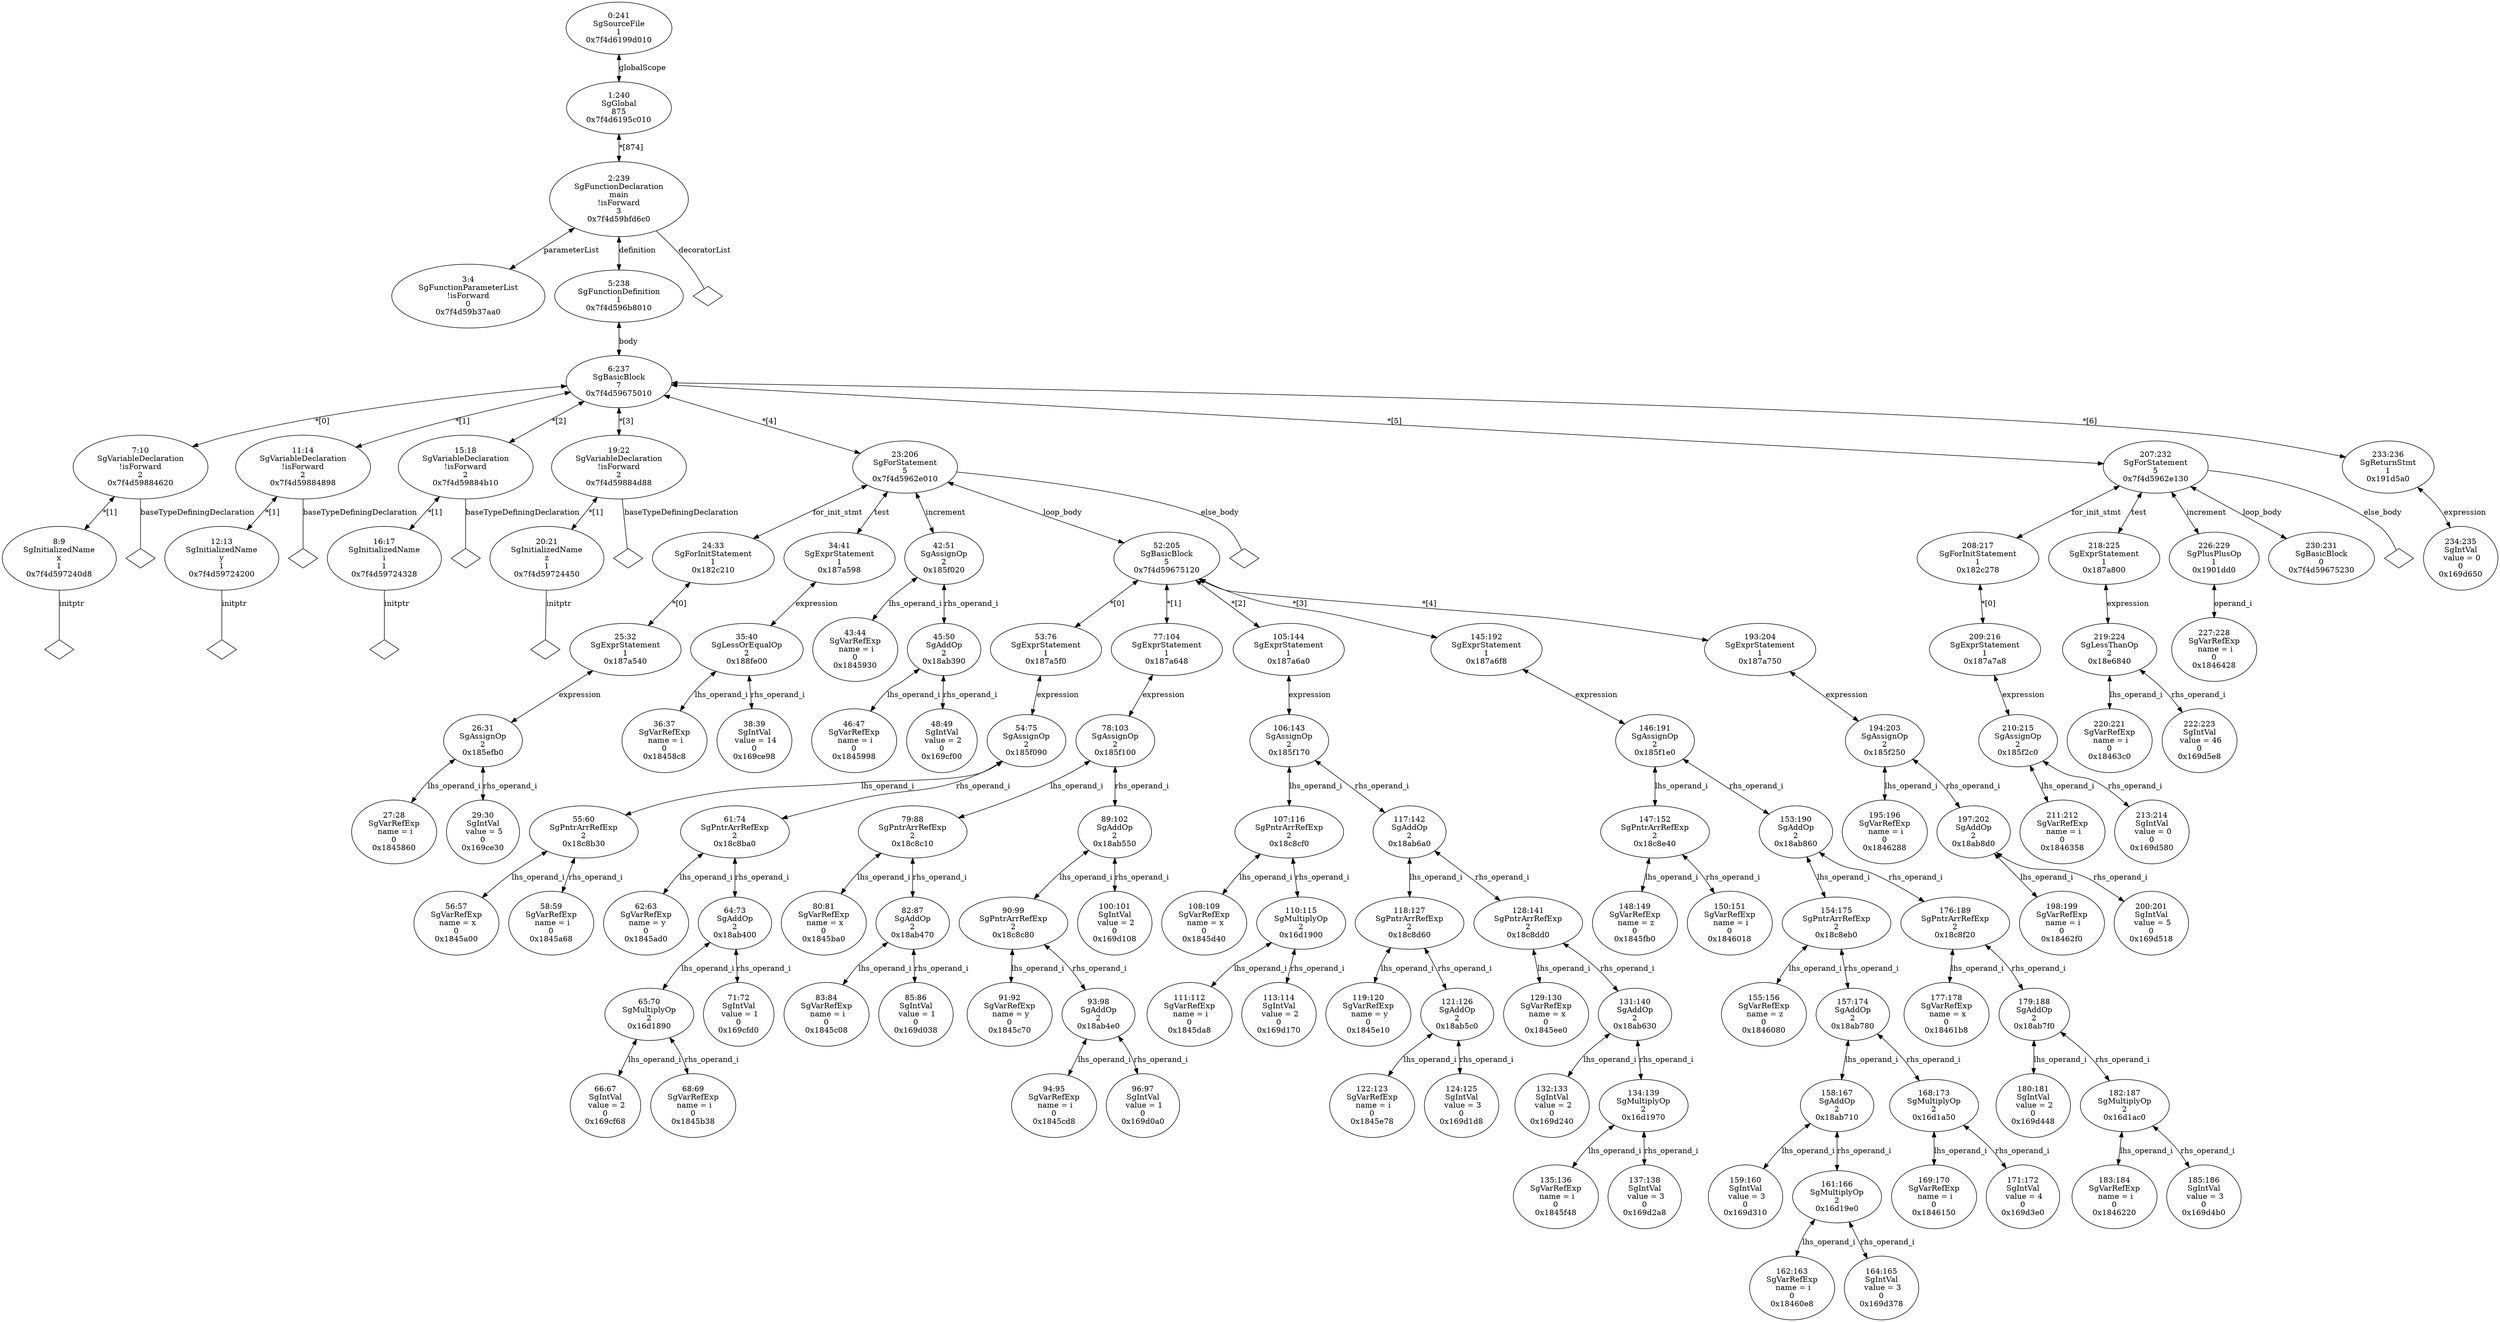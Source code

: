 digraph "G./in.c.dot" {
"0x7f4d59b37aa0"[label="3:4\nSgFunctionParameterList\n!isForward\n0\n0x7f4d59b37aa0\n" ];
"0x7f4d597240d8"[label="8:9\nSgInitializedName\nx\n1\n0x7f4d597240d8\n" ];
"0x7f4d597240d8" -> "0x7f4d597240d8__initptr__null"[label="initptr" dir=none ];
"0x7f4d597240d8__initptr__null"[label="" shape=diamond ];
"0x7f4d59884620"[label="7:10\nSgVariableDeclaration\n!isForward\n2\n0x7f4d59884620\n" ];
"0x7f4d59884620" -> "0x7f4d59884620__baseTypeDefiningDeclaration__null"[label="baseTypeDefiningDeclaration" dir=none ];
"0x7f4d59884620__baseTypeDefiningDeclaration__null"[label="" shape=diamond ];
"0x7f4d59884620" -> "0x7f4d597240d8"[label="*[1]" dir=both ];
"0x7f4d59724200"[label="12:13\nSgInitializedName\ny\n1\n0x7f4d59724200\n" ];
"0x7f4d59724200" -> "0x7f4d59724200__initptr__null"[label="initptr" dir=none ];
"0x7f4d59724200__initptr__null"[label="" shape=diamond ];
"0x7f4d59884898"[label="11:14\nSgVariableDeclaration\n!isForward\n2\n0x7f4d59884898\n" ];
"0x7f4d59884898" -> "0x7f4d59884898__baseTypeDefiningDeclaration__null"[label="baseTypeDefiningDeclaration" dir=none ];
"0x7f4d59884898__baseTypeDefiningDeclaration__null"[label="" shape=diamond ];
"0x7f4d59884898" -> "0x7f4d59724200"[label="*[1]" dir=both ];
"0x7f4d59724328"[label="16:17\nSgInitializedName\ni\n1\n0x7f4d59724328\n" ];
"0x7f4d59724328" -> "0x7f4d59724328__initptr__null"[label="initptr" dir=none ];
"0x7f4d59724328__initptr__null"[label="" shape=diamond ];
"0x7f4d59884b10"[label="15:18\nSgVariableDeclaration\n!isForward\n2\n0x7f4d59884b10\n" ];
"0x7f4d59884b10" -> "0x7f4d59884b10__baseTypeDefiningDeclaration__null"[label="baseTypeDefiningDeclaration" dir=none ];
"0x7f4d59884b10__baseTypeDefiningDeclaration__null"[label="" shape=diamond ];
"0x7f4d59884b10" -> "0x7f4d59724328"[label="*[1]" dir=both ];
"0x7f4d59724450"[label="20:21\nSgInitializedName\nz\n1\n0x7f4d59724450\n" ];
"0x7f4d59724450" -> "0x7f4d59724450__initptr__null"[label="initptr" dir=none ];
"0x7f4d59724450__initptr__null"[label="" shape=diamond ];
"0x7f4d59884d88"[label="19:22\nSgVariableDeclaration\n!isForward\n2\n0x7f4d59884d88\n" ];
"0x7f4d59884d88" -> "0x7f4d59884d88__baseTypeDefiningDeclaration__null"[label="baseTypeDefiningDeclaration" dir=none ];
"0x7f4d59884d88__baseTypeDefiningDeclaration__null"[label="" shape=diamond ];
"0x7f4d59884d88" -> "0x7f4d59724450"[label="*[1]" dir=both ];
"0x1845860"[label="27:28\nSgVarRefExp\n name = i\n0\n0x1845860\n" ];
"0x169ce30"[label="29:30\nSgIntVal\n value = 5\n0\n0x169ce30\n" ];
"0x185efb0"[label="26:31\nSgAssignOp\n2\n0x185efb0\n" ];
"0x185efb0" -> "0x1845860"[label="lhs_operand_i" dir=both ];
"0x185efb0" -> "0x169ce30"[label="rhs_operand_i" dir=both ];
"0x187a540"[label="25:32\nSgExprStatement\n1\n0x187a540\n" ];
"0x187a540" -> "0x185efb0"[label="expression" dir=both ];
"0x182c210"[label="24:33\nSgForInitStatement\n1\n0x182c210\n" ];
"0x182c210" -> "0x187a540"[label="*[0]" dir=both ];
"0x18458c8"[label="36:37\nSgVarRefExp\n name = i\n0\n0x18458c8\n" ];
"0x169ce98"[label="38:39\nSgIntVal\n value = 14\n0\n0x169ce98\n" ];
"0x188fe00"[label="35:40\nSgLessOrEqualOp\n2\n0x188fe00\n" ];
"0x188fe00" -> "0x18458c8"[label="lhs_operand_i" dir=both ];
"0x188fe00" -> "0x169ce98"[label="rhs_operand_i" dir=both ];
"0x187a598"[label="34:41\nSgExprStatement\n1\n0x187a598\n" ];
"0x187a598" -> "0x188fe00"[label="expression" dir=both ];
"0x1845930"[label="43:44\nSgVarRefExp\n name = i\n0\n0x1845930\n" ];
"0x1845998"[label="46:47\nSgVarRefExp\n name = i\n0\n0x1845998\n" ];
"0x169cf00"[label="48:49\nSgIntVal\n value = 2\n0\n0x169cf00\n" ];
"0x18ab390"[label="45:50\nSgAddOp\n2\n0x18ab390\n" ];
"0x18ab390" -> "0x1845998"[label="lhs_operand_i" dir=both ];
"0x18ab390" -> "0x169cf00"[label="rhs_operand_i" dir=both ];
"0x185f020"[label="42:51\nSgAssignOp\n2\n0x185f020\n" ];
"0x185f020" -> "0x1845930"[label="lhs_operand_i" dir=both ];
"0x185f020" -> "0x18ab390"[label="rhs_operand_i" dir=both ];
"0x1845a00"[label="56:57\nSgVarRefExp\n name = x\n0\n0x1845a00\n" ];
"0x1845a68"[label="58:59\nSgVarRefExp\n name = i\n0\n0x1845a68\n" ];
"0x18c8b30"[label="55:60\nSgPntrArrRefExp\n2\n0x18c8b30\n" ];
"0x18c8b30" -> "0x1845a00"[label="lhs_operand_i" dir=both ];
"0x18c8b30" -> "0x1845a68"[label="rhs_operand_i" dir=both ];
"0x1845ad0"[label="62:63\nSgVarRefExp\n name = y\n0\n0x1845ad0\n" ];
"0x169cf68"[label="66:67\nSgIntVal\n value = 2\n0\n0x169cf68\n" ];
"0x1845b38"[label="68:69\nSgVarRefExp\n name = i\n0\n0x1845b38\n" ];
"0x16d1890"[label="65:70\nSgMultiplyOp\n2\n0x16d1890\n" ];
"0x16d1890" -> "0x169cf68"[label="lhs_operand_i" dir=both ];
"0x16d1890" -> "0x1845b38"[label="rhs_operand_i" dir=both ];
"0x169cfd0"[label="71:72\nSgIntVal\n value = 1\n0\n0x169cfd0\n" ];
"0x18ab400"[label="64:73\nSgAddOp\n2\n0x18ab400\n" ];
"0x18ab400" -> "0x16d1890"[label="lhs_operand_i" dir=both ];
"0x18ab400" -> "0x169cfd0"[label="rhs_operand_i" dir=both ];
"0x18c8ba0"[label="61:74\nSgPntrArrRefExp\n2\n0x18c8ba0\n" ];
"0x18c8ba0" -> "0x1845ad0"[label="lhs_operand_i" dir=both ];
"0x18c8ba0" -> "0x18ab400"[label="rhs_operand_i" dir=both ];
"0x185f090"[label="54:75\nSgAssignOp\n2\n0x185f090\n" ];
"0x185f090" -> "0x18c8b30"[label="lhs_operand_i" dir=both ];
"0x185f090" -> "0x18c8ba0"[label="rhs_operand_i" dir=both ];
"0x187a5f0"[label="53:76\nSgExprStatement\n1\n0x187a5f0\n" ];
"0x187a5f0" -> "0x185f090"[label="expression" dir=both ];
"0x1845ba0"[label="80:81\nSgVarRefExp\n name = x\n0\n0x1845ba0\n" ];
"0x1845c08"[label="83:84\nSgVarRefExp\n name = i\n0\n0x1845c08\n" ];
"0x169d038"[label="85:86\nSgIntVal\n value = 1\n0\n0x169d038\n" ];
"0x18ab470"[label="82:87\nSgAddOp\n2\n0x18ab470\n" ];
"0x18ab470" -> "0x1845c08"[label="lhs_operand_i" dir=both ];
"0x18ab470" -> "0x169d038"[label="rhs_operand_i" dir=both ];
"0x18c8c10"[label="79:88\nSgPntrArrRefExp\n2\n0x18c8c10\n" ];
"0x18c8c10" -> "0x1845ba0"[label="lhs_operand_i" dir=both ];
"0x18c8c10" -> "0x18ab470"[label="rhs_operand_i" dir=both ];
"0x1845c70"[label="91:92\nSgVarRefExp\n name = y\n0\n0x1845c70\n" ];
"0x1845cd8"[label="94:95\nSgVarRefExp\n name = i\n0\n0x1845cd8\n" ];
"0x169d0a0"[label="96:97\nSgIntVal\n value = 1\n0\n0x169d0a0\n" ];
"0x18ab4e0"[label="93:98\nSgAddOp\n2\n0x18ab4e0\n" ];
"0x18ab4e0" -> "0x1845cd8"[label="lhs_operand_i" dir=both ];
"0x18ab4e0" -> "0x169d0a0"[label="rhs_operand_i" dir=both ];
"0x18c8c80"[label="90:99\nSgPntrArrRefExp\n2\n0x18c8c80\n" ];
"0x18c8c80" -> "0x1845c70"[label="lhs_operand_i" dir=both ];
"0x18c8c80" -> "0x18ab4e0"[label="rhs_operand_i" dir=both ];
"0x169d108"[label="100:101\nSgIntVal\n value = 2\n0\n0x169d108\n" ];
"0x18ab550"[label="89:102\nSgAddOp\n2\n0x18ab550\n" ];
"0x18ab550" -> "0x18c8c80"[label="lhs_operand_i" dir=both ];
"0x18ab550" -> "0x169d108"[label="rhs_operand_i" dir=both ];
"0x185f100"[label="78:103\nSgAssignOp\n2\n0x185f100\n" ];
"0x185f100" -> "0x18c8c10"[label="lhs_operand_i" dir=both ];
"0x185f100" -> "0x18ab550"[label="rhs_operand_i" dir=both ];
"0x187a648"[label="77:104\nSgExprStatement\n1\n0x187a648\n" ];
"0x187a648" -> "0x185f100"[label="expression" dir=both ];
"0x1845d40"[label="108:109\nSgVarRefExp\n name = x\n0\n0x1845d40\n" ];
"0x1845da8"[label="111:112\nSgVarRefExp\n name = i\n0\n0x1845da8\n" ];
"0x169d170"[label="113:114\nSgIntVal\n value = 2\n0\n0x169d170\n" ];
"0x16d1900"[label="110:115\nSgMultiplyOp\n2\n0x16d1900\n" ];
"0x16d1900" -> "0x1845da8"[label="lhs_operand_i" dir=both ];
"0x16d1900" -> "0x169d170"[label="rhs_operand_i" dir=both ];
"0x18c8cf0"[label="107:116\nSgPntrArrRefExp\n2\n0x18c8cf0\n" ];
"0x18c8cf0" -> "0x1845d40"[label="lhs_operand_i" dir=both ];
"0x18c8cf0" -> "0x16d1900"[label="rhs_operand_i" dir=both ];
"0x1845e10"[label="119:120\nSgVarRefExp\n name = y\n0\n0x1845e10\n" ];
"0x1845e78"[label="122:123\nSgVarRefExp\n name = i\n0\n0x1845e78\n" ];
"0x169d1d8"[label="124:125\nSgIntVal\n value = 3\n0\n0x169d1d8\n" ];
"0x18ab5c0"[label="121:126\nSgAddOp\n2\n0x18ab5c0\n" ];
"0x18ab5c0" -> "0x1845e78"[label="lhs_operand_i" dir=both ];
"0x18ab5c0" -> "0x169d1d8"[label="rhs_operand_i" dir=both ];
"0x18c8d60"[label="118:127\nSgPntrArrRefExp\n2\n0x18c8d60\n" ];
"0x18c8d60" -> "0x1845e10"[label="lhs_operand_i" dir=both ];
"0x18c8d60" -> "0x18ab5c0"[label="rhs_operand_i" dir=both ];
"0x1845ee0"[label="129:130\nSgVarRefExp\n name = x\n0\n0x1845ee0\n" ];
"0x169d240"[label="132:133\nSgIntVal\n value = 2\n0\n0x169d240\n" ];
"0x1845f48"[label="135:136\nSgVarRefExp\n name = i\n0\n0x1845f48\n" ];
"0x169d2a8"[label="137:138\nSgIntVal\n value = 3\n0\n0x169d2a8\n" ];
"0x16d1970"[label="134:139\nSgMultiplyOp\n2\n0x16d1970\n" ];
"0x16d1970" -> "0x1845f48"[label="lhs_operand_i" dir=both ];
"0x16d1970" -> "0x169d2a8"[label="rhs_operand_i" dir=both ];
"0x18ab630"[label="131:140\nSgAddOp\n2\n0x18ab630\n" ];
"0x18ab630" -> "0x169d240"[label="lhs_operand_i" dir=both ];
"0x18ab630" -> "0x16d1970"[label="rhs_operand_i" dir=both ];
"0x18c8dd0"[label="128:141\nSgPntrArrRefExp\n2\n0x18c8dd0\n" ];
"0x18c8dd0" -> "0x1845ee0"[label="lhs_operand_i" dir=both ];
"0x18c8dd0" -> "0x18ab630"[label="rhs_operand_i" dir=both ];
"0x18ab6a0"[label="117:142\nSgAddOp\n2\n0x18ab6a0\n" ];
"0x18ab6a0" -> "0x18c8d60"[label="lhs_operand_i" dir=both ];
"0x18ab6a0" -> "0x18c8dd0"[label="rhs_operand_i" dir=both ];
"0x185f170"[label="106:143\nSgAssignOp\n2\n0x185f170\n" ];
"0x185f170" -> "0x18c8cf0"[label="lhs_operand_i" dir=both ];
"0x185f170" -> "0x18ab6a0"[label="rhs_operand_i" dir=both ];
"0x187a6a0"[label="105:144\nSgExprStatement\n1\n0x187a6a0\n" ];
"0x187a6a0" -> "0x185f170"[label="expression" dir=both ];
"0x1845fb0"[label="148:149\nSgVarRefExp\n name = z\n0\n0x1845fb0\n" ];
"0x1846018"[label="150:151\nSgVarRefExp\n name = i\n0\n0x1846018\n" ];
"0x18c8e40"[label="147:152\nSgPntrArrRefExp\n2\n0x18c8e40\n" ];
"0x18c8e40" -> "0x1845fb0"[label="lhs_operand_i" dir=both ];
"0x18c8e40" -> "0x1846018"[label="rhs_operand_i" dir=both ];
"0x1846080"[label="155:156\nSgVarRefExp\n name = z\n0\n0x1846080\n" ];
"0x169d310"[label="159:160\nSgIntVal\n value = 3\n0\n0x169d310\n" ];
"0x18460e8"[label="162:163\nSgVarRefExp\n name = i\n0\n0x18460e8\n" ];
"0x169d378"[label="164:165\nSgIntVal\n value = 3\n0\n0x169d378\n" ];
"0x16d19e0"[label="161:166\nSgMultiplyOp\n2\n0x16d19e0\n" ];
"0x16d19e0" -> "0x18460e8"[label="lhs_operand_i" dir=both ];
"0x16d19e0" -> "0x169d378"[label="rhs_operand_i" dir=both ];
"0x18ab710"[label="158:167\nSgAddOp\n2\n0x18ab710\n" ];
"0x18ab710" -> "0x169d310"[label="lhs_operand_i" dir=both ];
"0x18ab710" -> "0x16d19e0"[label="rhs_operand_i" dir=both ];
"0x1846150"[label="169:170\nSgVarRefExp\n name = i\n0\n0x1846150\n" ];
"0x169d3e0"[label="171:172\nSgIntVal\n value = 4\n0\n0x169d3e0\n" ];
"0x16d1a50"[label="168:173\nSgMultiplyOp\n2\n0x16d1a50\n" ];
"0x16d1a50" -> "0x1846150"[label="lhs_operand_i" dir=both ];
"0x16d1a50" -> "0x169d3e0"[label="rhs_operand_i" dir=both ];
"0x18ab780"[label="157:174\nSgAddOp\n2\n0x18ab780\n" ];
"0x18ab780" -> "0x18ab710"[label="lhs_operand_i" dir=both ];
"0x18ab780" -> "0x16d1a50"[label="rhs_operand_i" dir=both ];
"0x18c8eb0"[label="154:175\nSgPntrArrRefExp\n2\n0x18c8eb0\n" ];
"0x18c8eb0" -> "0x1846080"[label="lhs_operand_i" dir=both ];
"0x18c8eb0" -> "0x18ab780"[label="rhs_operand_i" dir=both ];
"0x18461b8"[label="177:178\nSgVarRefExp\n name = x\n0\n0x18461b8\n" ];
"0x169d448"[label="180:181\nSgIntVal\n value = 2\n0\n0x169d448\n" ];
"0x1846220"[label="183:184\nSgVarRefExp\n name = i\n0\n0x1846220\n" ];
"0x169d4b0"[label="185:186\nSgIntVal\n value = 3\n0\n0x169d4b0\n" ];
"0x16d1ac0"[label="182:187\nSgMultiplyOp\n2\n0x16d1ac0\n" ];
"0x16d1ac0" -> "0x1846220"[label="lhs_operand_i" dir=both ];
"0x16d1ac0" -> "0x169d4b0"[label="rhs_operand_i" dir=both ];
"0x18ab7f0"[label="179:188\nSgAddOp\n2\n0x18ab7f0\n" ];
"0x18ab7f0" -> "0x169d448"[label="lhs_operand_i" dir=both ];
"0x18ab7f0" -> "0x16d1ac0"[label="rhs_operand_i" dir=both ];
"0x18c8f20"[label="176:189\nSgPntrArrRefExp\n2\n0x18c8f20\n" ];
"0x18c8f20" -> "0x18461b8"[label="lhs_operand_i" dir=both ];
"0x18c8f20" -> "0x18ab7f0"[label="rhs_operand_i" dir=both ];
"0x18ab860"[label="153:190\nSgAddOp\n2\n0x18ab860\n" ];
"0x18ab860" -> "0x18c8eb0"[label="lhs_operand_i" dir=both ];
"0x18ab860" -> "0x18c8f20"[label="rhs_operand_i" dir=both ];
"0x185f1e0"[label="146:191\nSgAssignOp\n2\n0x185f1e0\n" ];
"0x185f1e0" -> "0x18c8e40"[label="lhs_operand_i" dir=both ];
"0x185f1e0" -> "0x18ab860"[label="rhs_operand_i" dir=both ];
"0x187a6f8"[label="145:192\nSgExprStatement\n1\n0x187a6f8\n" ];
"0x187a6f8" -> "0x185f1e0"[label="expression" dir=both ];
"0x1846288"[label="195:196\nSgVarRefExp\n name = i\n0\n0x1846288\n" ];
"0x18462f0"[label="198:199\nSgVarRefExp\n name = i\n0\n0x18462f0\n" ];
"0x169d518"[label="200:201\nSgIntVal\n value = 5\n0\n0x169d518\n" ];
"0x18ab8d0"[label="197:202\nSgAddOp\n2\n0x18ab8d0\n" ];
"0x18ab8d0" -> "0x18462f0"[label="lhs_operand_i" dir=both ];
"0x18ab8d0" -> "0x169d518"[label="rhs_operand_i" dir=both ];
"0x185f250"[label="194:203\nSgAssignOp\n2\n0x185f250\n" ];
"0x185f250" -> "0x1846288"[label="lhs_operand_i" dir=both ];
"0x185f250" -> "0x18ab8d0"[label="rhs_operand_i" dir=both ];
"0x187a750"[label="193:204\nSgExprStatement\n1\n0x187a750\n" ];
"0x187a750" -> "0x185f250"[label="expression" dir=both ];
"0x7f4d59675120"[label="52:205\nSgBasicBlock\n5\n0x7f4d59675120\n" ];
"0x7f4d59675120" -> "0x187a5f0"[label="*[0]" dir=both ];
"0x7f4d59675120" -> "0x187a648"[label="*[1]" dir=both ];
"0x7f4d59675120" -> "0x187a6a0"[label="*[2]" dir=both ];
"0x7f4d59675120" -> "0x187a6f8"[label="*[3]" dir=both ];
"0x7f4d59675120" -> "0x187a750"[label="*[4]" dir=both ];
"0x7f4d5962e010"[label="23:206\nSgForStatement\n5\n0x7f4d5962e010\n" ];
"0x7f4d5962e010" -> "0x182c210"[label="for_init_stmt" dir=both ];
"0x7f4d5962e010" -> "0x187a598"[label="test" dir=both ];
"0x7f4d5962e010" -> "0x185f020"[label="increment" dir=both ];
"0x7f4d5962e010" -> "0x7f4d59675120"[label="loop_body" dir=both ];
"0x7f4d5962e010" -> "0x7f4d5962e010__else_body__null"[label="else_body" dir=none ];
"0x7f4d5962e010__else_body__null"[label="" shape=diamond ];
"0x1846358"[label="211:212\nSgVarRefExp\n name = i\n0\n0x1846358\n" ];
"0x169d580"[label="213:214\nSgIntVal\n value = 0\n0\n0x169d580\n" ];
"0x185f2c0"[label="210:215\nSgAssignOp\n2\n0x185f2c0\n" ];
"0x185f2c0" -> "0x1846358"[label="lhs_operand_i" dir=both ];
"0x185f2c0" -> "0x169d580"[label="rhs_operand_i" dir=both ];
"0x187a7a8"[label="209:216\nSgExprStatement\n1\n0x187a7a8\n" ];
"0x187a7a8" -> "0x185f2c0"[label="expression" dir=both ];
"0x182c278"[label="208:217\nSgForInitStatement\n1\n0x182c278\n" ];
"0x182c278" -> "0x187a7a8"[label="*[0]" dir=both ];
"0x18463c0"[label="220:221\nSgVarRefExp\n name = i\n0\n0x18463c0\n" ];
"0x169d5e8"[label="222:223\nSgIntVal\n value = 46\n0\n0x169d5e8\n" ];
"0x18e6840"[label="219:224\nSgLessThanOp\n2\n0x18e6840\n" ];
"0x18e6840" -> "0x18463c0"[label="lhs_operand_i" dir=both ];
"0x18e6840" -> "0x169d5e8"[label="rhs_operand_i" dir=both ];
"0x187a800"[label="218:225\nSgExprStatement\n1\n0x187a800\n" ];
"0x187a800" -> "0x18e6840"[label="expression" dir=both ];
"0x1846428"[label="227:228\nSgVarRefExp\n name = i\n0\n0x1846428\n" ];
"0x1901dd0"[label="226:229\nSgPlusPlusOp\n1\n0x1901dd0\n" ];
"0x1901dd0" -> "0x1846428"[label="operand_i" dir=both ];
"0x7f4d59675230"[label="230:231\nSgBasicBlock\n0\n0x7f4d59675230\n" ];
"0x7f4d5962e130"[label="207:232\nSgForStatement\n5\n0x7f4d5962e130\n" ];
"0x7f4d5962e130" -> "0x182c278"[label="for_init_stmt" dir=both ];
"0x7f4d5962e130" -> "0x187a800"[label="test" dir=both ];
"0x7f4d5962e130" -> "0x1901dd0"[label="increment" dir=both ];
"0x7f4d5962e130" -> "0x7f4d59675230"[label="loop_body" dir=both ];
"0x7f4d5962e130" -> "0x7f4d5962e130__else_body__null"[label="else_body" dir=none ];
"0x7f4d5962e130__else_body__null"[label="" shape=diamond ];
"0x169d650"[label="234:235\nSgIntVal\n value = 0\n0\n0x169d650\n" ];
"0x191d5a0"[label="233:236\nSgReturnStmt\n1\n0x191d5a0\n" ];
"0x191d5a0" -> "0x169d650"[label="expression" dir=both ];
"0x7f4d59675010"[label="6:237\nSgBasicBlock\n7\n0x7f4d59675010\n" ];
"0x7f4d59675010" -> "0x7f4d59884620"[label="*[0]" dir=both ];
"0x7f4d59675010" -> "0x7f4d59884898"[label="*[1]" dir=both ];
"0x7f4d59675010" -> "0x7f4d59884b10"[label="*[2]" dir=both ];
"0x7f4d59675010" -> "0x7f4d59884d88"[label="*[3]" dir=both ];
"0x7f4d59675010" -> "0x7f4d5962e010"[label="*[4]" dir=both ];
"0x7f4d59675010" -> "0x7f4d5962e130"[label="*[5]" dir=both ];
"0x7f4d59675010" -> "0x191d5a0"[label="*[6]" dir=both ];
"0x7f4d596b8010"[label="5:238\nSgFunctionDefinition\n1\n0x7f4d596b8010\n" ];
"0x7f4d596b8010" -> "0x7f4d59675010"[label="body" dir=both ];
"0x7f4d59bfd6c0"[label="2:239\nSgFunctionDeclaration\nmain\n!isForward\n3\n0x7f4d59bfd6c0\n" ];
"0x7f4d59bfd6c0" -> "0x7f4d59b37aa0"[label="parameterList" dir=both ];
"0x7f4d59bfd6c0" -> "0x7f4d59bfd6c0__decoratorList__null"[label="decoratorList" dir=none ];
"0x7f4d59bfd6c0__decoratorList__null"[label="" shape=diamond ];
"0x7f4d59bfd6c0" -> "0x7f4d596b8010"[label="definition" dir=both ];
"0x7f4d6195c010"[label="1:240\nSgGlobal\n875\n0x7f4d6195c010\n" ];
"0x7f4d6195c010" -> "0x7f4d59bfd6c0"[label="*[874]" dir=both ];
"0x7f4d6199d010"[label="0:241\nSgSourceFile\n1\n0x7f4d6199d010\n" ];
"0x7f4d6199d010" -> "0x7f4d6195c010"[label="globalScope" dir=both ];
}
